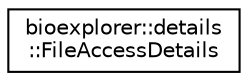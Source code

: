 digraph "Graphical Class Hierarchy"
{
 // LATEX_PDF_SIZE
  edge [fontname="Helvetica",fontsize="10",labelfontname="Helvetica",labelfontsize="10"];
  node [fontname="Helvetica",fontsize="10",shape=record];
  rankdir="LR";
  Node0 [label="bioexplorer::details\l::FileAccessDetails",height=0.2,width=0.4,color="black", fillcolor="white", style="filled",URL="$de/d38/structbioexplorer_1_1details_1_1FileAccessDetails.html",tooltip="Structure defining how to export data into a file."];
}
